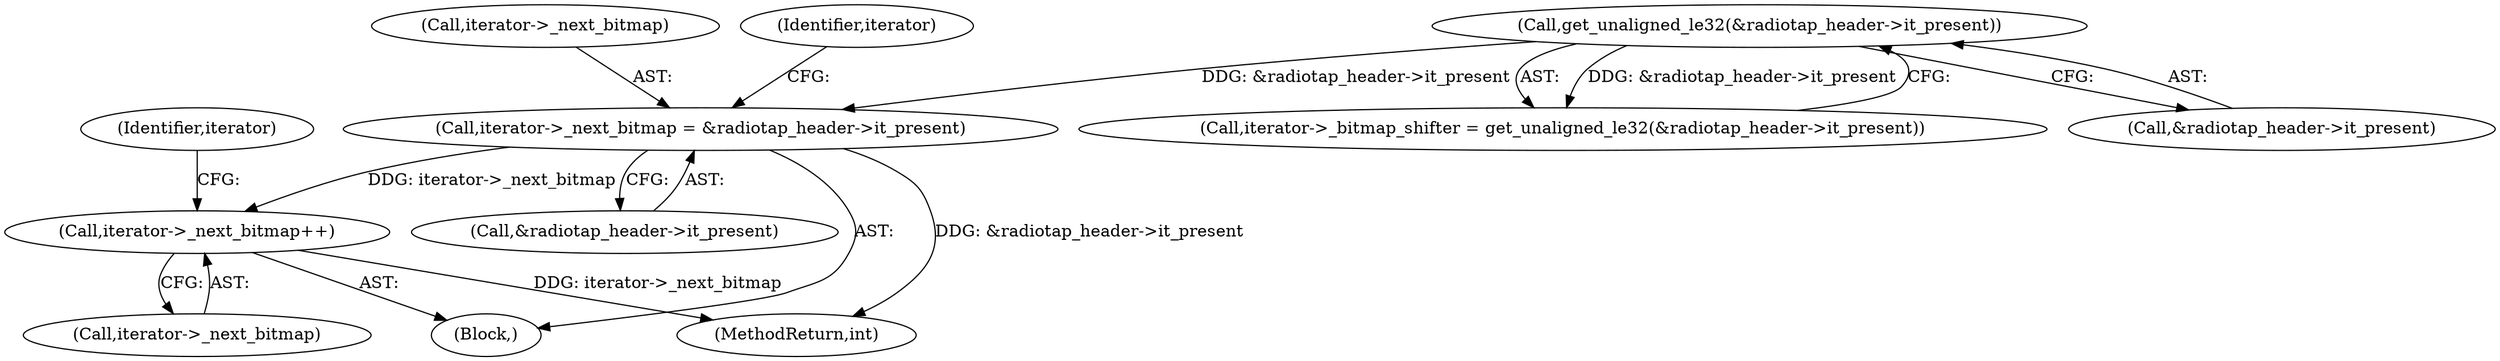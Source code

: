 digraph "0_linux_f5563318ff1bde15b10e736e97ffce13be08bc1a@pointer" {
"1000174" [label="(Call,iterator->_next_bitmap = &radiotap_header->it_present)"];
"1000153" [label="(Call,get_unaligned_le32(&radiotap_header->it_present))"];
"1000182" [label="(Call,iterator->_next_bitmap++)"];
"1000111" [label="(Block,)"];
"1000183" [label="(Call,iterator->_next_bitmap)"];
"1000175" [label="(Call,iterator->_next_bitmap)"];
"1000149" [label="(Call,iterator->_bitmap_shifter = get_unaligned_le32(&radiotap_header->it_present))"];
"1000178" [label="(Call,&radiotap_header->it_present)"];
"1000154" [label="(Call,&radiotap_header->it_present)"];
"1000153" [label="(Call,get_unaligned_le32(&radiotap_header->it_present))"];
"1000188" [label="(Identifier,iterator)"];
"1000182" [label="(Call,iterator->_next_bitmap++)"];
"1000263" [label="(MethodReturn,int)"];
"1000184" [label="(Identifier,iterator)"];
"1000174" [label="(Call,iterator->_next_bitmap = &radiotap_header->it_present)"];
"1000174" -> "1000111"  [label="AST: "];
"1000174" -> "1000178"  [label="CFG: "];
"1000175" -> "1000174"  [label="AST: "];
"1000178" -> "1000174"  [label="AST: "];
"1000184" -> "1000174"  [label="CFG: "];
"1000174" -> "1000263"  [label="DDG: &radiotap_header->it_present"];
"1000153" -> "1000174"  [label="DDG: &radiotap_header->it_present"];
"1000174" -> "1000182"  [label="DDG: iterator->_next_bitmap"];
"1000153" -> "1000149"  [label="AST: "];
"1000153" -> "1000154"  [label="CFG: "];
"1000154" -> "1000153"  [label="AST: "];
"1000149" -> "1000153"  [label="CFG: "];
"1000153" -> "1000149"  [label="DDG: &radiotap_header->it_present"];
"1000182" -> "1000111"  [label="AST: "];
"1000182" -> "1000183"  [label="CFG: "];
"1000183" -> "1000182"  [label="AST: "];
"1000188" -> "1000182"  [label="CFG: "];
"1000182" -> "1000263"  [label="DDG: iterator->_next_bitmap"];
}

